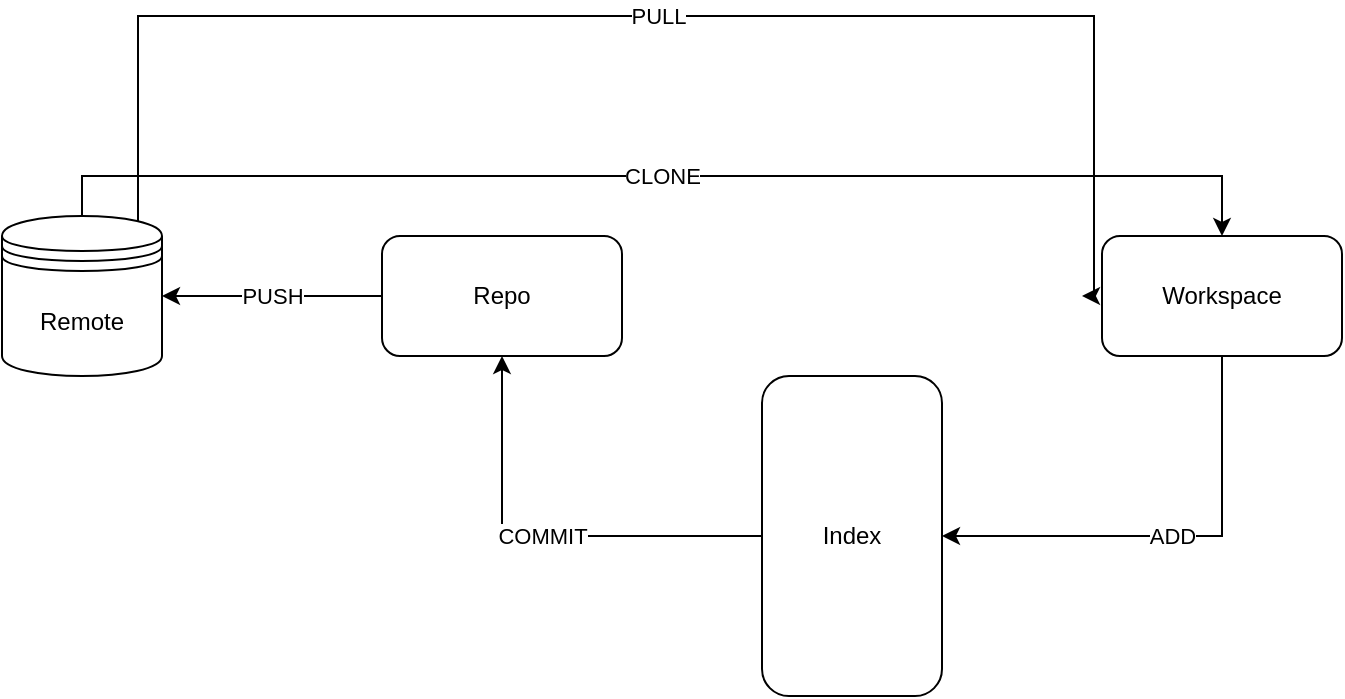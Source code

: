 <mxfile version="13.3.8" type="github"><diagram id="0rh7gNXnULwlgWlucVu9" name="Page-1"><mxGraphModel dx="868" dy="450" grid="1" gridSize="10" guides="1" tooltips="1" connect="1" arrows="1" fold="1" page="1" pageScale="1" pageWidth="827" pageHeight="1169" math="0" shadow="0"><root><mxCell id="0"/><mxCell id="1" parent="0"/><mxCell id="LcNeuwfe4Mn92S2R2SiM-9" value="CLONE" style="edgeStyle=orthogonalEdgeStyle;rounded=0;orthogonalLoop=1;jettySize=auto;html=1;exitX=0.5;exitY=0;exitDx=0;exitDy=0;entryX=0.5;entryY=0;entryDx=0;entryDy=0;" edge="1" parent="1" source="LcNeuwfe4Mn92S2R2SiM-1" target="LcNeuwfe4Mn92S2R2SiM-4"><mxGeometry relative="1" as="geometry"/></mxCell><mxCell id="LcNeuwfe4Mn92S2R2SiM-10" value="PULL" style="edgeStyle=orthogonalEdgeStyle;rounded=0;orthogonalLoop=1;jettySize=auto;html=1;exitX=0.85;exitY=0.05;exitDx=0;exitDy=0;exitPerimeter=0;" edge="1" parent="1" source="LcNeuwfe4Mn92S2R2SiM-1"><mxGeometry relative="1" as="geometry"><mxPoint x="620" y="190" as="targetPoint"/><Array as="points"><mxPoint x="148" y="50"/><mxPoint x="626" y="50"/></Array></mxGeometry></mxCell><mxCell id="LcNeuwfe4Mn92S2R2SiM-1" value="Remote" style="shape=datastore;whiteSpace=wrap;html=1;" vertex="1" parent="1"><mxGeometry x="80" y="150" width="80" height="80" as="geometry"/></mxCell><mxCell id="LcNeuwfe4Mn92S2R2SiM-8" value="PUSH" style="edgeStyle=orthogonalEdgeStyle;rounded=0;orthogonalLoop=1;jettySize=auto;html=1;exitX=0;exitY=0.5;exitDx=0;exitDy=0;" edge="1" parent="1" source="LcNeuwfe4Mn92S2R2SiM-2" target="LcNeuwfe4Mn92S2R2SiM-1"><mxGeometry relative="1" as="geometry"/></mxCell><mxCell id="LcNeuwfe4Mn92S2R2SiM-2" value="Repo" style="rounded=1;whiteSpace=wrap;html=1;" vertex="1" parent="1"><mxGeometry x="270" y="160" width="120" height="60" as="geometry"/></mxCell><mxCell id="LcNeuwfe4Mn92S2R2SiM-7" value="COMMIT" style="edgeStyle=orthogonalEdgeStyle;rounded=0;orthogonalLoop=1;jettySize=auto;html=1;exitX=0;exitY=0.5;exitDx=0;exitDy=0;" edge="1" parent="1" source="LcNeuwfe4Mn92S2R2SiM-3" target="LcNeuwfe4Mn92S2R2SiM-2"><mxGeometry relative="1" as="geometry"/></mxCell><mxCell id="LcNeuwfe4Mn92S2R2SiM-3" value="Index" style="rounded=1;whiteSpace=wrap;html=1;" vertex="1" parent="1"><mxGeometry x="460" y="230" width="90" height="160" as="geometry"/></mxCell><mxCell id="LcNeuwfe4Mn92S2R2SiM-6" value="ADD" style="edgeStyle=orthogonalEdgeStyle;rounded=0;orthogonalLoop=1;jettySize=auto;html=1;exitX=0.5;exitY=1;exitDx=0;exitDy=0;entryX=1;entryY=0.5;entryDx=0;entryDy=0;" edge="1" parent="1" source="LcNeuwfe4Mn92S2R2SiM-4" target="LcNeuwfe4Mn92S2R2SiM-3"><mxGeometry relative="1" as="geometry"/></mxCell><mxCell id="LcNeuwfe4Mn92S2R2SiM-4" value="Workspace" style="rounded=1;whiteSpace=wrap;html=1;" vertex="1" parent="1"><mxGeometry x="630" y="160" width="120" height="60" as="geometry"/></mxCell></root></mxGraphModel></diagram></mxfile>
